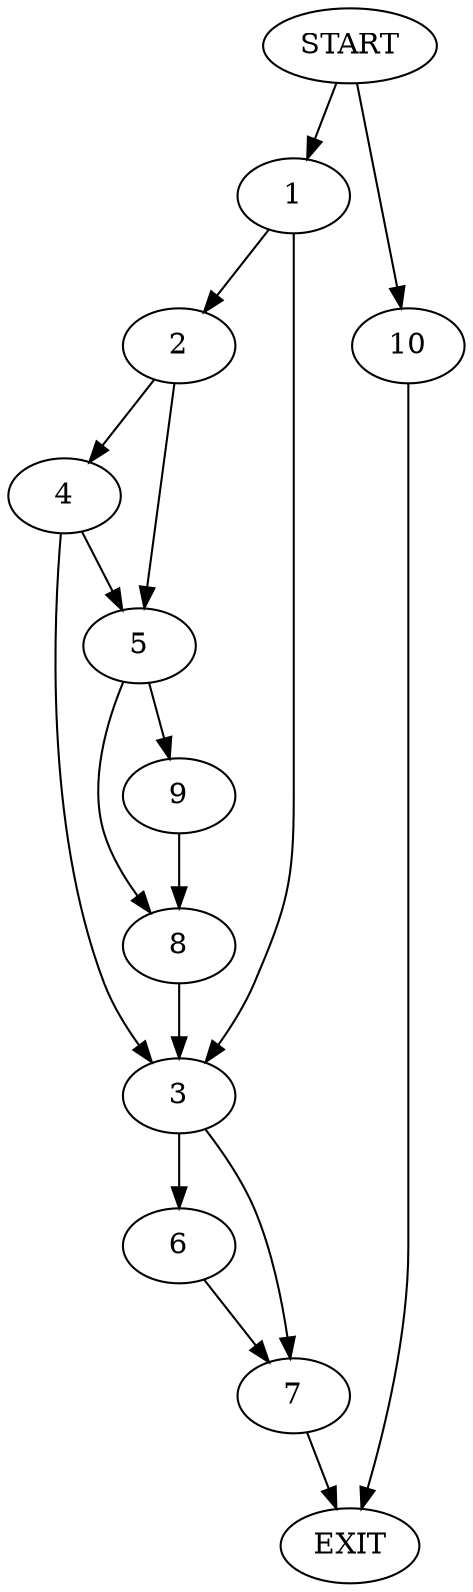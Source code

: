 digraph {
0 [label="START"]
11 [label="EXIT"]
0 -> 1
1 -> 2
1 -> 3
2 -> 4
2 -> 5
3 -> 6
3 -> 7
4 -> 5
4 -> 3
5 -> 8
5 -> 9
8 -> 3
9 -> 8
6 -> 7
7 -> 11
0 -> 10
10 -> 11
}
